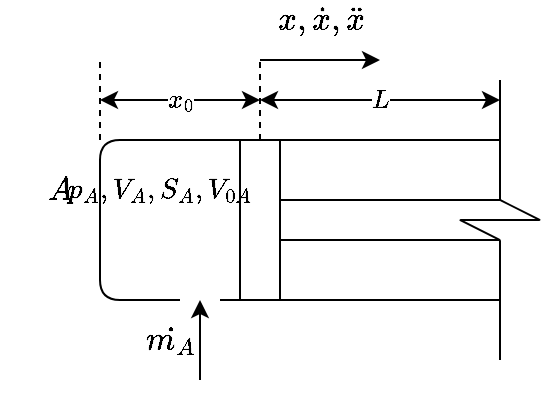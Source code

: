 <mxfile version="14.6.13" type="device"><diagram id="kVymH91w7WDnPtyIXb23" name="Page-1"><mxGraphModel dx="573" dy="338" grid="1" gridSize="10" guides="1" tooltips="1" connect="1" arrows="1" fold="1" page="1" pageScale="1" pageWidth="850" pageHeight="1100" math="1" shadow="0"><root><mxCell id="0"/><mxCell id="1" parent="0"/><mxCell id="pKGecQk2lk9jP6bZaWob-1" value="" style="endArrow=none;html=1;" edge="1" parent="1"><mxGeometry width="50" height="50" relative="1" as="geometry"><mxPoint x="240" y="360" as="sourcePoint"/><mxPoint x="400" y="280" as="targetPoint"/><Array as="points"><mxPoint x="200" y="360"/><mxPoint x="200" y="280"/></Array></mxGeometry></mxCell><mxCell id="pKGecQk2lk9jP6bZaWob-2" value="$$p_A, V_A, \\&lt;br&gt;S_A,&amp;nbsp;V_{0A}$$" style="text;html=1;align=center;verticalAlign=middle;resizable=0;points=[];autosize=1;strokeColor=none;" vertex="1" parent="1"><mxGeometry x="180" y="290" width="100" height="30" as="geometry"/></mxCell><mxCell id="pKGecQk2lk9jP6bZaWob-3" value="" style="endArrow=none;html=1;" edge="1" parent="1"><mxGeometry width="50" height="50" relative="1" as="geometry"><mxPoint x="260" y="360" as="sourcePoint"/><mxPoint x="400" y="360" as="targetPoint"/></mxGeometry></mxCell><mxCell id="pKGecQk2lk9jP6bZaWob-9" value="" style="endArrow=none;html=1;arcSize=1;" edge="1" parent="1"><mxGeometry width="50" height="50" relative="1" as="geometry"><mxPoint x="400" y="390" as="sourcePoint"/><mxPoint x="400" y="250" as="targetPoint"/><Array as="points"><mxPoint x="400" y="350"/><mxPoint x="400" y="330"/><mxPoint x="380" y="320"/><mxPoint x="420" y="320"/><mxPoint x="400" y="310"/></Array></mxGeometry></mxCell><mxCell id="pKGecQk2lk9jP6bZaWob-10" value="" style="endArrow=classic;html=1;" edge="1" parent="1"><mxGeometry width="50" height="50" relative="1" as="geometry"><mxPoint x="250" y="400" as="sourcePoint"/><mxPoint x="250" y="360" as="targetPoint"/><Array as="points"><mxPoint x="250" y="380"/></Array></mxGeometry></mxCell><mxCell id="pKGecQk2lk9jP6bZaWob-11" value="$$A$$" style="text;html=1;align=center;verticalAlign=middle;resizable=0;points=[];autosize=1;strokeColor=none;fontSize=14;fontStyle=1" vertex="1" parent="1"><mxGeometry x="150" y="295" width="60" height="20" as="geometry"/></mxCell><mxCell id="pKGecQk2lk9jP6bZaWob-13" value="$$\dot{m_A}$$" style="text;html=1;align=center;verticalAlign=middle;resizable=0;points=[];autosize=1;strokeColor=none;fontSize=14;" vertex="1" parent="1"><mxGeometry x="180" y="370" width="110" height="20" as="geometry"/></mxCell><mxCell id="pKGecQk2lk9jP6bZaWob-19" value="" style="endArrow=none;dashed=1;html=1;fontSize=14;" edge="1" parent="1"><mxGeometry width="50" height="50" relative="1" as="geometry"><mxPoint x="200" y="280" as="sourcePoint"/><mxPoint x="200" y="240" as="targetPoint"/></mxGeometry></mxCell><mxCell id="pKGecQk2lk9jP6bZaWob-4" value="" style="endArrow=none;html=1;" edge="1" parent="1"><mxGeometry x="270" y="280" width="50" height="50" as="geometry"><mxPoint x="270" y="360" as="sourcePoint"/><mxPoint x="270" y="280" as="targetPoint"/></mxGeometry></mxCell><mxCell id="pKGecQk2lk9jP6bZaWob-5" value="" style="endArrow=none;html=1;" edge="1" parent="1"><mxGeometry x="270" y="280" width="50" height="50" as="geometry"><mxPoint x="290" y="360" as="sourcePoint"/><mxPoint x="290" y="280" as="targetPoint"/></mxGeometry></mxCell><mxCell id="pKGecQk2lk9jP6bZaWob-6" value="" style="endArrow=none;html=1;" edge="1" parent="1"><mxGeometry x="270" y="280" width="50" height="50" as="geometry"><mxPoint x="290" y="330" as="sourcePoint"/><mxPoint x="400" y="330" as="targetPoint"/><Array as="points"><mxPoint x="330" y="330"/></Array></mxGeometry></mxCell><mxCell id="pKGecQk2lk9jP6bZaWob-7" value="" style="endArrow=none;html=1;" edge="1" parent="1"><mxGeometry x="270" y="280" width="50" height="50" as="geometry"><mxPoint x="290" y="310" as="sourcePoint"/><mxPoint x="400" y="310" as="targetPoint"/><Array as="points"><mxPoint x="330" y="310"/></Array></mxGeometry></mxCell><mxCell id="pKGecQk2lk9jP6bZaWob-21" value="" style="endArrow=none;dashed=1;html=1;fontSize=14;" edge="1" parent="1"><mxGeometry width="50" height="50" relative="1" as="geometry"><mxPoint x="280" y="280" as="sourcePoint"/><mxPoint x="280" y="240" as="targetPoint"/></mxGeometry></mxCell><mxCell id="pKGecQk2lk9jP6bZaWob-23" value="" style="endArrow=classic;html=1;fontSize=14;startArrow=classic;startFill=1;" edge="1" parent="1"><mxGeometry relative="1" as="geometry"><mxPoint x="200" y="260" as="sourcePoint"/><mxPoint x="280" y="260" as="targetPoint"/></mxGeometry></mxCell><mxCell id="pKGecQk2lk9jP6bZaWob-24" value="$$x_0$$" style="edgeLabel;resizable=0;html=1;align=center;verticalAlign=middle;" connectable="0" vertex="1" parent="pKGecQk2lk9jP6bZaWob-23"><mxGeometry relative="1" as="geometry"/></mxCell><mxCell id="pKGecQk2lk9jP6bZaWob-25" value="" style="endArrow=classic;html=1;fontSize=14;" edge="1" parent="1"><mxGeometry width="50" height="50" relative="1" as="geometry"><mxPoint x="280" y="240" as="sourcePoint"/><mxPoint x="340" y="240" as="targetPoint"/></mxGeometry></mxCell><mxCell id="pKGecQk2lk9jP6bZaWob-26" value="$$x, \dot{x}, \ddot{x}$$" style="text;html=1;align=center;verticalAlign=middle;resizable=0;points=[];autosize=1;strokeColor=none;fontSize=14;" vertex="1" parent="1"><mxGeometry x="230" y="210" width="160" height="20" as="geometry"/></mxCell><mxCell id="pKGecQk2lk9jP6bZaWob-27" value="" style="endArrow=classic;html=1;fontSize=14;startArrow=classic;startFill=1;" edge="1" parent="1"><mxGeometry relative="1" as="geometry"><mxPoint x="280" y="260" as="sourcePoint"/><mxPoint x="400" y="260" as="targetPoint"/></mxGeometry></mxCell><mxCell id="pKGecQk2lk9jP6bZaWob-28" value="$$L$$" style="edgeLabel;resizable=0;html=1;align=center;verticalAlign=middle;" connectable="0" vertex="1" parent="pKGecQk2lk9jP6bZaWob-27"><mxGeometry relative="1" as="geometry"/></mxCell></root></mxGraphModel></diagram></mxfile>